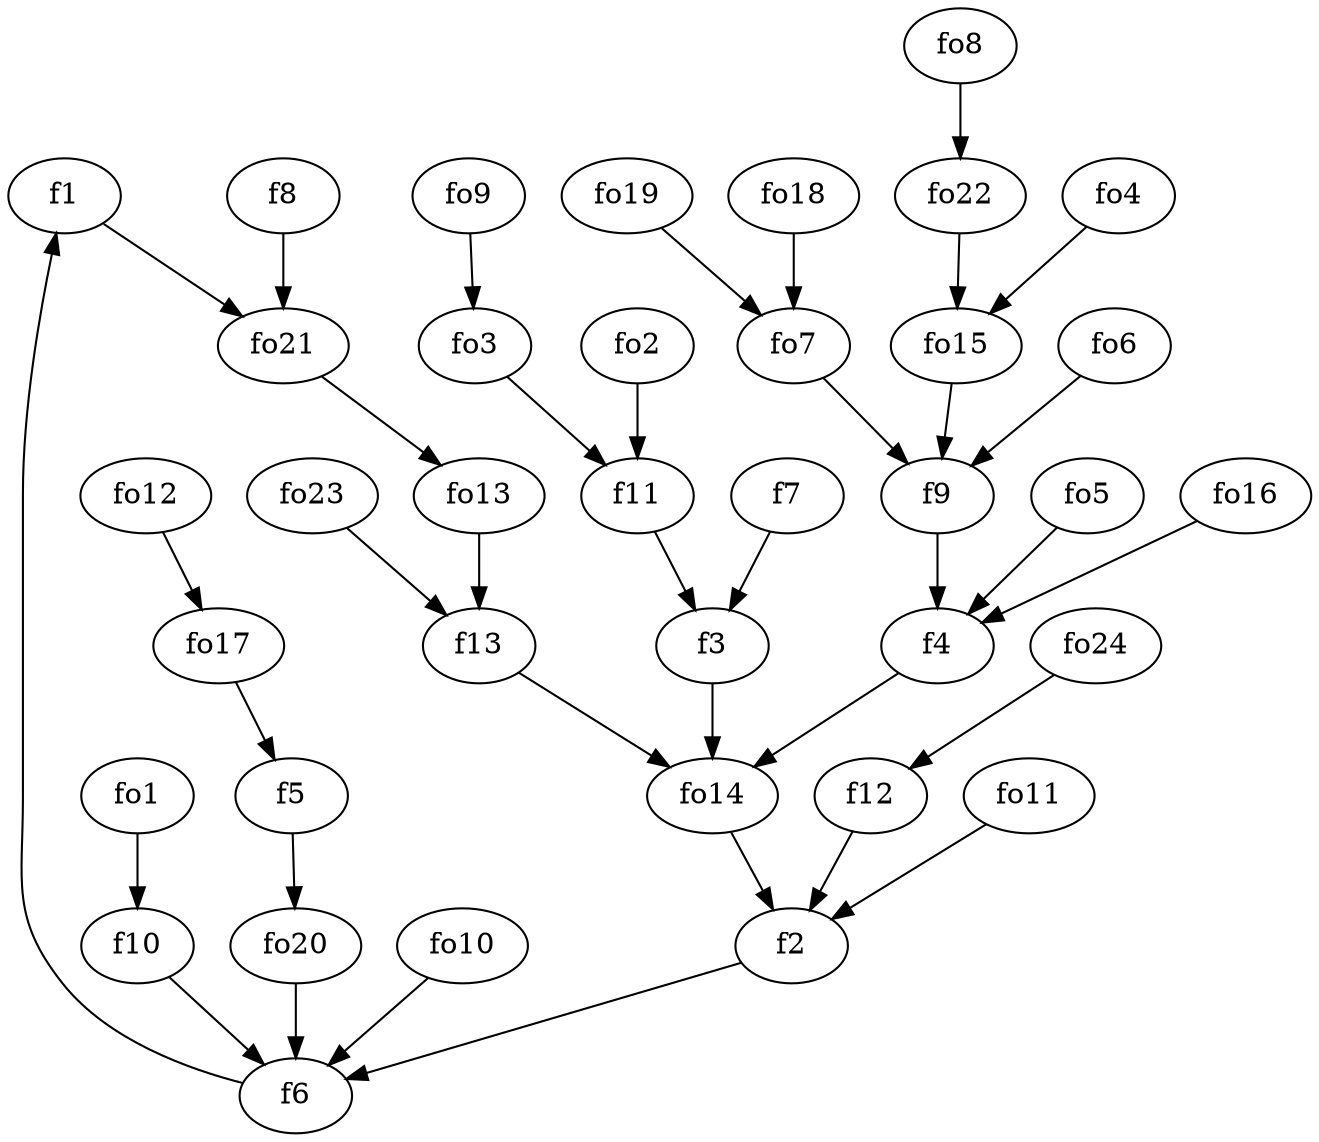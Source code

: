 strict digraph  {
f1;
f2;
f3;
f4;
f5;
f6;
f7;
f8;
f9;
f10;
f11;
f12;
f13;
fo1;
fo2;
fo3;
fo4;
fo5;
fo6;
fo7;
fo8;
fo9;
fo10;
fo11;
fo12;
fo13;
fo14;
fo15;
fo16;
fo17;
fo18;
fo19;
fo20;
fo21;
fo22;
fo23;
fo24;
f1 -> fo21  [weight=2];
f2 -> f6  [weight=2];
f3 -> fo14  [weight=2];
f4 -> fo14  [weight=2];
f5 -> fo20  [weight=2];
f6 -> f1  [weight=2];
f7 -> f3  [weight=2];
f8 -> fo21  [weight=2];
f9 -> f4  [weight=2];
f10 -> f6  [weight=2];
f11 -> f3  [weight=2];
f12 -> f2  [weight=2];
f13 -> fo14  [weight=2];
fo1 -> f10  [weight=2];
fo2 -> f11  [weight=2];
fo3 -> f11  [weight=2];
fo4 -> fo15  [weight=2];
fo5 -> f4  [weight=2];
fo6 -> f9  [weight=2];
fo7 -> f9  [weight=2];
fo8 -> fo22  [weight=2];
fo9 -> fo3  [weight=2];
fo10 -> f6  [weight=2];
fo11 -> f2  [weight=2];
fo12 -> fo17  [weight=2];
fo13 -> f13  [weight=2];
fo14 -> f2  [weight=2];
fo15 -> f9  [weight=2];
fo16 -> f4  [weight=2];
fo17 -> f5  [weight=2];
fo18 -> fo7  [weight=2];
fo19 -> fo7  [weight=2];
fo20 -> f6  [weight=2];
fo21 -> fo13  [weight=2];
fo22 -> fo15  [weight=2];
fo23 -> f13  [weight=2];
fo24 -> f12  [weight=2];
}
